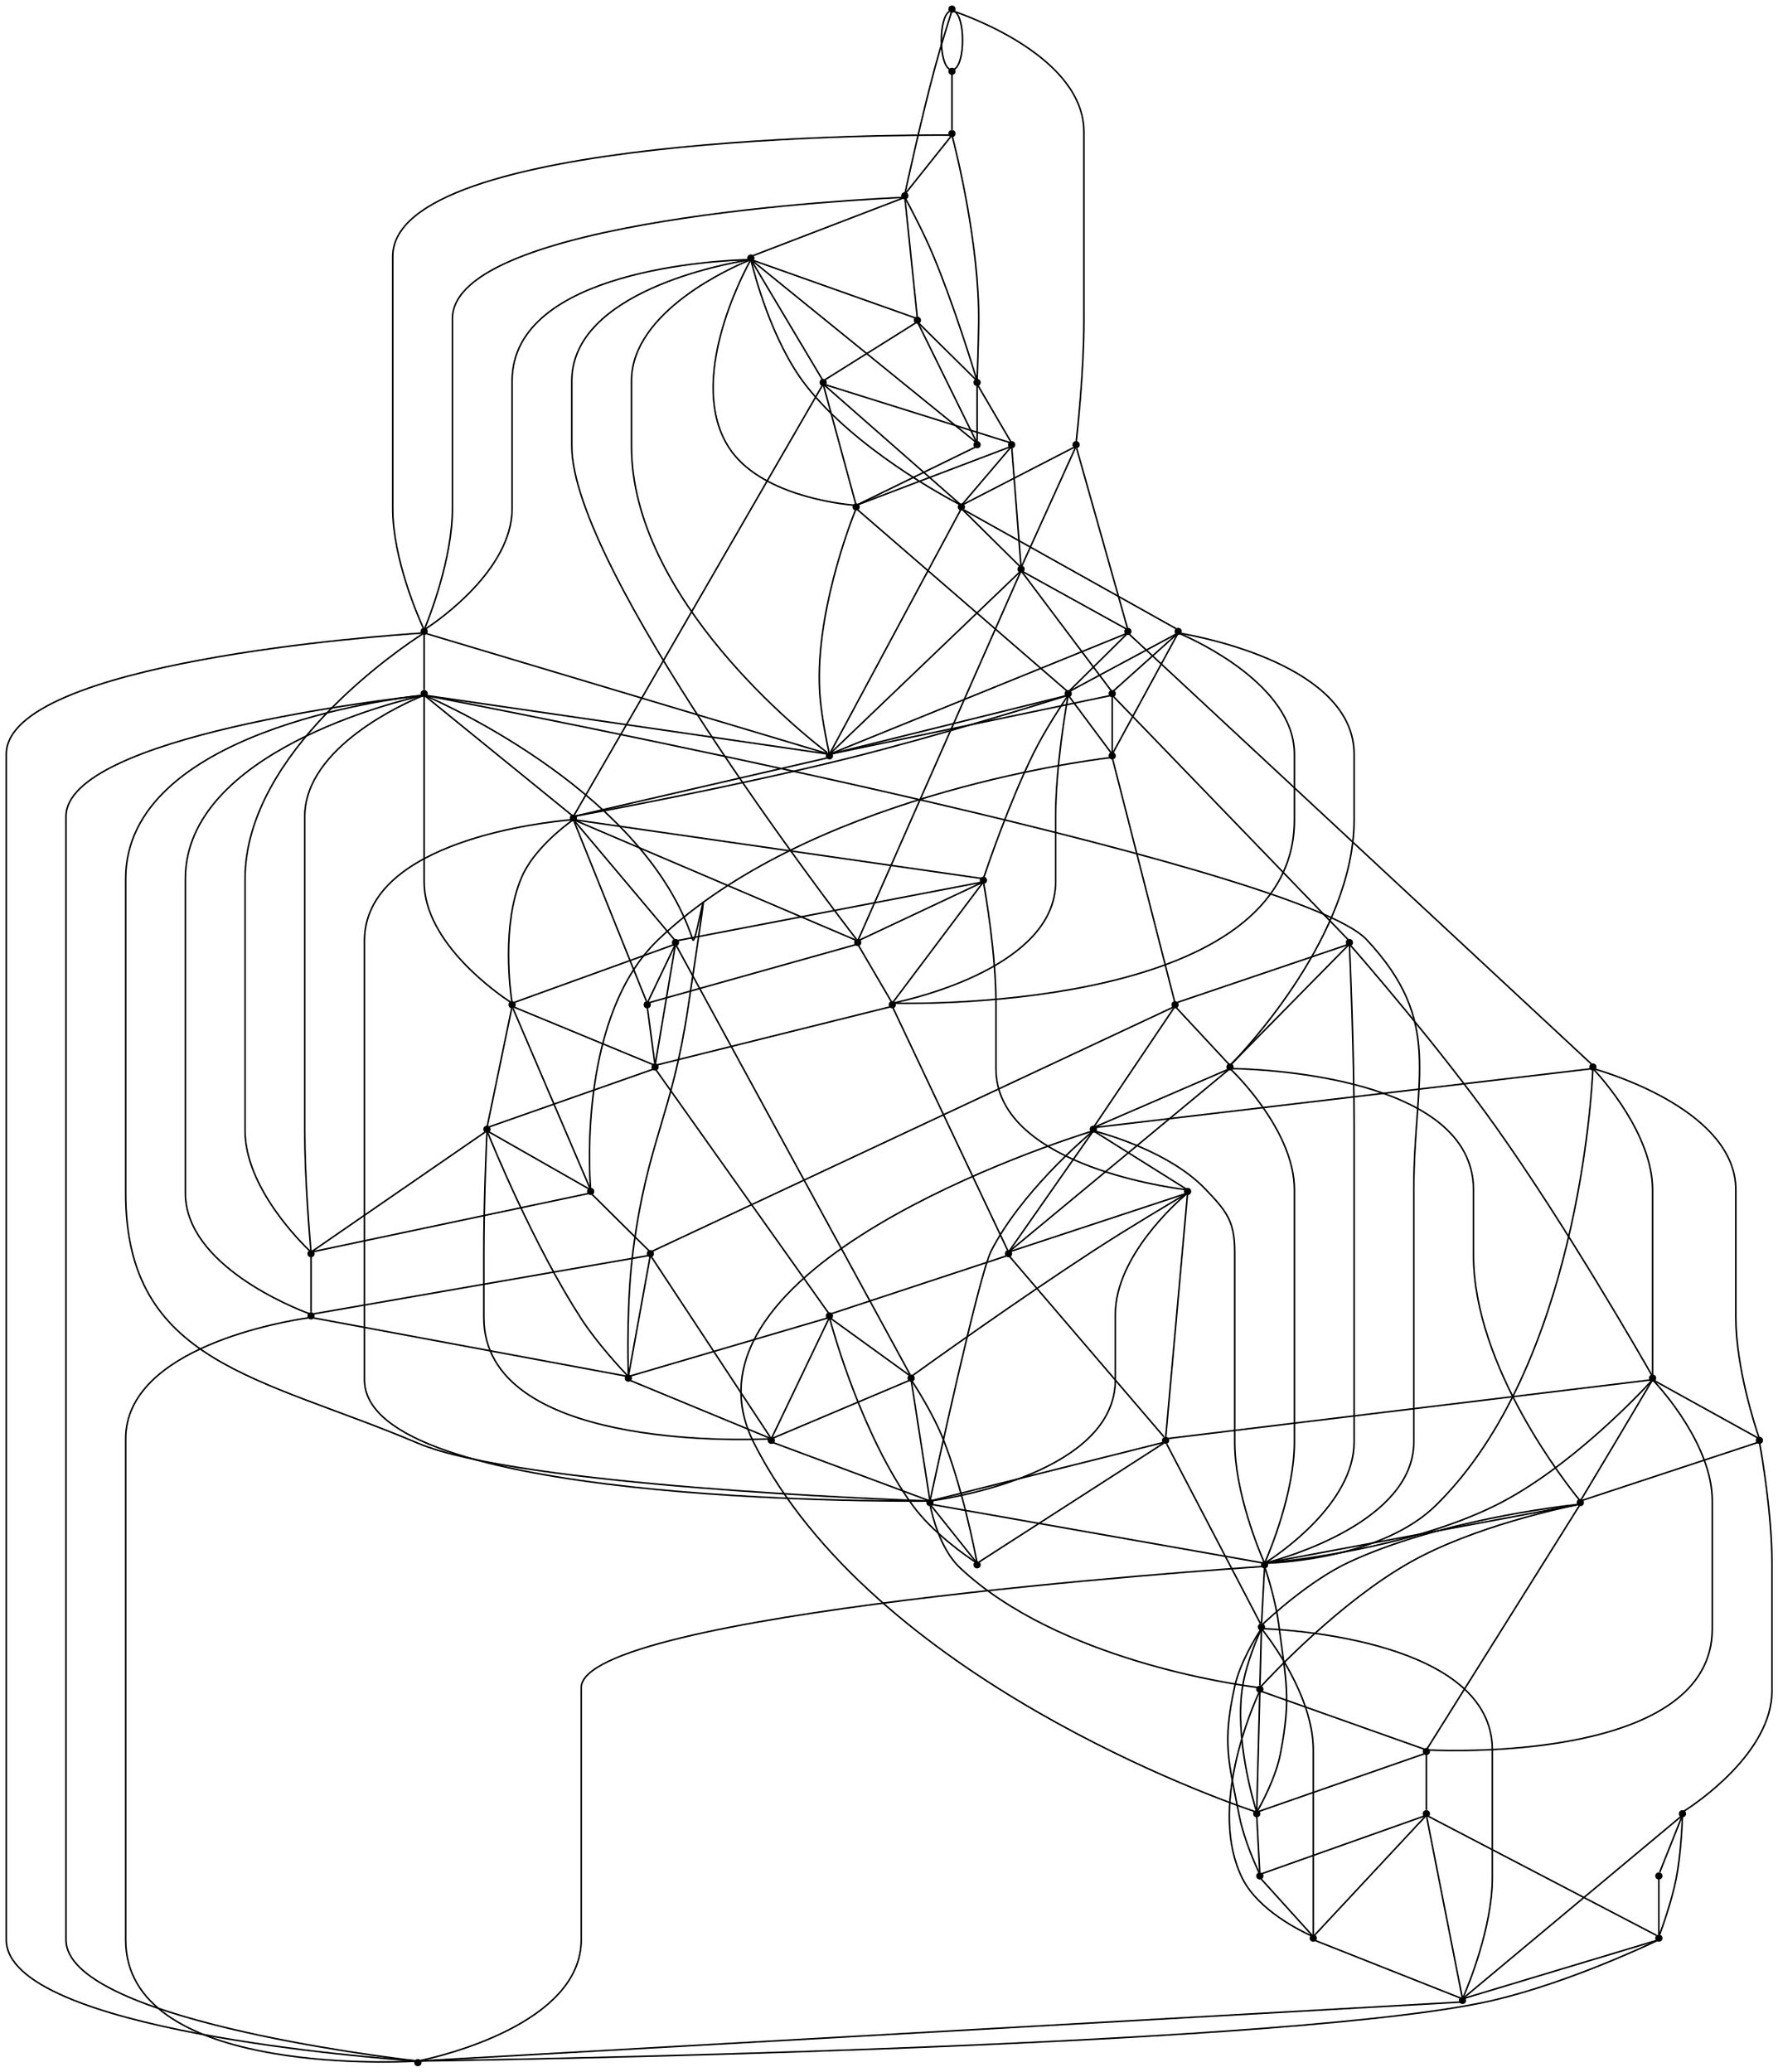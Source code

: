 graph {
  node [shape=point,comment="{\"directed\":false,\"doi\":\"10.1007/11618058_9\",\"figure\":\"2 (2)\"}"]

  v0 [pos="1232.416769622093,583.8003481351409"]
  v1 [pos="1232.791824127907,540.1129091702971"]
  v2 [pos="1210.6001771438955,562.3627667549326"]
  v3 [pos="1055.9464230559593,717.6128074450368"]
  v4 [pos="1166.0294195130814,540.4877667549326"]
  v5 [pos="1165.9044013444768,584.4252591255381"]
  v6 [pos="1144.1503497456397,518.1127870999846"]
  v7 [pos="1144.2753679142443,606.3627565824065"]
  v8 [pos="1121.9587027616278,584.5503176175628"]
  v9 [pos="1121.9587027616278,495.5503468635752"]
  v10 [pos="1122.4587754360464,628.6753659370614"]
  v11 [pos="1121.8961618822673,540.3003379626148"]
  v12 [pos="1077.7629678415697,606.5503761095875"]
  v13 [pos="1100.2046511627907,628.6753659370615"]
  v14 [pos="1099.7045784883721,495.67534177731216"]
  v15 [pos="1055.7588958030524,695.3627591255381"]
  v16 [pos="1056.258968477471,430.2378023587737"]
  v17 [pos="1077.3878815406977,650.8003557645354"]
  v18 [pos="1077.1378452034883,517.4878761095875"]
  v19 [pos="1077.5754723837208,473.55028837155044"]
  v20 [pos="1055.7588958030524,407.3003138028655"]
  v21 [pos="1011.5006517986918,628.6753659370615"]
  v22 [pos="1033.0046511627907,385.05029727251076"]
  v23 [pos="989.1839866460756,628.5503074450368"]
  v24 [pos="1034.3173896257267,739.4252464098805"]
  v25 [pos="1033.8173169513082,650.8003557645354"]
  v26 [pos="1033.1296852289242,473.86280744503676"]
  v27 [pos="1033.3172124818313,518.0502260648284"]
  v28 [pos="1033.3172124818316,606.8003659370614"]
  v29 [pos="966.992371457122,672.9254091702971"]
  v30 [pos="966.6798260356104,783.550358307667"]
  v31 [pos="989.1214775617732,717.1128277900889"]
  v32 [pos="966.9923714571221,319.11284177731204"]
  v33 [pos="966.6173169513081,341.1753023587737"]
  v34 [pos="1010.9380382449128,495.67534177731216"]
  v35 [pos="989.62158203125,495.67534177731216"]
  v36 [pos="989.1214775617732,363.7378379626149"]
  v37 [pos="989.1214775617732,407.5503036303394"]
  v38 [pos="989.1214775617732,761.3628074450368"]
  v39 [pos="989.3715456940406,540.4877667549326"]
  v40 [pos="989.3090366097383,584.7377464098804"]
  v41 [pos="966.9923714571221,518.1127870999846"]
  v42 [pos="966.9923714571221,606.5503761095875"]
  v43 [pos="966.9923714571221,451.4878277900889"]
  v44 [pos="966.9923714571221,695.1127692980641"]
  v45 [pos="966.9923714571221,806.1127667549326"]
  v46 [pos="967.2424077943314,430.36279727251076"]
  v47 [pos="945.425847111192,761.3628074450368"]
  v48 [pos="945.0507926053779,407.5503036303394"]
  v49 [pos="944.8632653524709,717.1128277900889"]
  v50 [pos="944.8632653524709,584.1128989977711"]
  v51 [pos="945.1133016896802,473.9878023587737"]
  v52 [pos="945.1133016896803,651.3627692980641"]
  v53 [pos="945.6759152434593,297.1128468635752"]
  v54 [pos="944.8632653524709,827.6752794705901"]
  v55 [pos="945.0507926053779,362.9878366910491"]
  v56 [pos="944.5506881359012,540.4252692980641"]
  v57 [pos="922.609109284157,274.61280871660244"]
  v58 [pos="922.42158203125,451.4878277900889"]
  v59 [pos="922.42158203125,672.9254091702971"]
  v60 [pos="923.171722837936,318.8003227038258"]
  v61 [pos="922.2965638626453,805.5502260648284"]
  v62 [pos="922.7341274527616,849.4879091702971"]
  v63 [pos="922.42158203125,628.6753659370615"]
  v64 [pos="922.7341274527616,495.98779727251076"]

  v0 -- v1 [id="-3",pos="1232.416769622093,583.8003481351409 1232.791824127907,540.1129091702971 1232.791824127907,540.1129091702971 1232.791824127907,540.1129091702971"]
  v61 -- v45 [id="-9",pos="922.2965638626453,805.5502260648284 966.9923714571221,806.1127667549326 966.9923714571221,806.1127667549326 966.9923714571221,806.1127667549326"]
  v47 -- v38 [id="-14",pos="945.425847111192,761.3628074450368 989.1214775617732,761.3628074450368 989.1214775617732,761.3628074450368 989.1214775617732,761.3628074450368"]
  v49 -- v31 [id="-19",pos="944.8632653524709,717.1128277900889 989.1214775617732,717.1128277900889 989.1214775617732,717.1128277900889 989.1214775617732,717.1128277900889"]
  v31 -- v3 [id="-20",pos="989.1214775617732,717.1128277900889 1055.9464230559593,717.6128074450368 1055.9464230559593,717.6128074450368 1055.9464230559593,717.6128074450368"]
  v44 -- v15 [id="-23",pos="966.9923714571221,695.1127692980641 1055.7588958030524,695.3627591255381 1055.7588958030524,695.3627591255381 1055.7588958030524,695.3627591255381"]
  v59 -- v29 [id="-26",pos="922.42158203125,672.9254091702971 966.992371457122,672.9254091702971 966.992371457122,672.9254091702971 966.992371457122,672.9254091702971"]
  v52 -- v25 [id="-29",pos="945.1133016896803,651.3627692980641 1033.8173169513082,650.8003557645354 1033.8173169513082,650.8003557645354 1033.8173169513082,650.8003557645354"]
  v25 -- v17 [id="-30",pos="1033.8173169513082,650.8003557645354 1077.3878815406977,650.8003557645354 1077.3878815406977,650.8003557645354 1077.3878815406977,650.8003557645354"]
  v63 -- v23 [id="-33",pos="922.42158203125,628.6753659370615 989.1839866460756,628.5503074450368 989.1839866460756,628.5503074450368 989.1839866460756,628.5503074450368"]
  v23 -- v21 [id="-34",pos="989.1839866460756,628.5503074450368 1011.5006517986918,628.6753659370615 1011.5006517986918,628.6753659370615 1011.5006517986918,628.6753659370615"]
  v21 -- v13 [id="-35",pos="1011.5006517986918,628.6753659370615 1100.2046511627907,628.6753659370615 1100.2046511627907,628.6753659370615 1100.2046511627907,628.6753659370615"]
  v13 -- v10 [id="-36",pos="1100.2046511627907,628.6753659370615 1122.4587754360464,628.6753659370614 1122.4587754360464,628.6753659370614 1122.4587754360464,628.6753659370614"]
  v42 -- v28 [id="-39",pos="966.9923714571221,606.5503761095875 1033.3172124818316,606.8003659370614 1033.3172124818316,606.8003659370614 1033.3172124818316,606.8003659370614"]
  v28 -- v12 [id="-40",pos="1033.3172124818316,606.8003659370614 1077.7629678415697,606.5503761095875 1077.7629678415697,606.5503761095875 1077.7629678415697,606.5503761095875"]
  v12 -- v7 [id="-41",pos="1077.7629678415697,606.5503761095875 1144.2753679142443,606.3627565824065 1144.2753679142443,606.3627565824065 1144.2753679142443,606.3627565824065"]
  v50 -- v40 [id="-44",pos="944.8632653524709,584.1128989977711 989.3090366097383,584.7377464098804 989.3090366097383,584.7377464098804 989.3090366097383,584.7377464098804"]
  v40 -- v8 [id="-45",pos="989.3090366097383,584.7377464098804 1121.9587027616278,584.5503176175628 1121.9587027616278,584.5503176175628 1121.9587027616278,584.5503176175628"]
  v8 -- v5 [id="-46",pos="1121.9587027616278,584.5503176175628 1165.9044013444768,584.4252591255381 1165.9044013444768,584.4252591255381 1165.9044013444768,584.4252591255381"]
  v5 -- v0 [id="-47",pos="1165.9044013444768,584.4252591255381 1232.416769622093,583.8003481351409 1232.416769622093,583.8003481351409 1232.416769622093,583.8003481351409"]
  v56 -- v39 [id="-52",pos="944.5506881359012,540.4252692980641 989.3715456940406,540.4877667549326 989.3715456940406,540.4877667549326 989.3715456940406,540.4877667549326"]
  v39 -- v11 [id="-53",pos="989.3715456940406,540.4877667549326 1121.8961618822673,540.3003379626148 1121.8961618822673,540.3003379626148 1121.8961618822673,540.3003379626148"]
  v11 -- v4 [id="-54",pos="1121.8961618822673,540.3003379626148 1166.0294195130814,540.4877667549326 1166.0294195130814,540.4877667549326 1166.0294195130814,540.4877667549326"]
  v4 -- v1 [id="-55",pos="1166.0294195130814,540.4877667549326 1232.791824127907,540.1129091702971 1232.791824127907,540.1129091702971 1232.791824127907,540.1129091702971"]
  v41 -- v27 [id="-58",pos="966.9923714571221,518.1127870999846 1033.3172124818313,518.0502260648284 1033.3172124818313,518.0502260648284 1033.3172124818313,518.0502260648284"]
  v27 -- v18 [id="-59",pos="1033.3172124818313,518.0502260648284 1077.1378452034883,517.4878761095875 1077.1378452034883,517.4878761095875 1077.1378452034883,517.4878761095875"]
  v18 -- v6 [id="-60",pos="1077.1378452034883,517.4878761095875 1144.1503497456397,518.1127870999846 1144.1503497456397,518.1127870999846 1144.1503497456397,518.1127870999846"]
  v64 -- v35 [id="-63",pos="922.7341274527616,495.98779727251076 989.62158203125,495.67534177731216 989.62158203125,495.67534177731216 989.62158203125,495.67534177731216"]
  v35 -- v34 [id="-64",pos="989.62158203125,495.67534177731216 1010.9380382449128,495.67534177731216 1010.9380382449128,495.67534177731216 1010.9380382449128,495.67534177731216"]
  v34 -- v14 [id="-65",pos="1010.9380382449128,495.67534177731216 1099.7045784883721,495.67534177731216 1099.7045784883721,495.67534177731216 1099.7045784883721,495.67534177731216"]
  v14 -- v9 [id="-66",pos="1099.7045784883721,495.67534177731216 1121.9587027616278,495.5503468635752 1121.9587027616278,495.5503468635752 1121.9587027616278,495.5503468635752"]
  v51 -- v26 [id="-69",pos="945.1133016896802,473.9878023587737 1033.1296852289242,473.86280744503676 1033.1296852289242,473.86280744503676 1033.1296852289242,473.86280744503676"]
  v26 -- v19 [id="-70",pos="1033.1296852289242,473.86280744503676 1077.5754723837208,473.55028837155044 1077.5754723837208,473.55028837155044 1077.5754723837208,473.55028837155044"]
  v58 -- v43 [id="-73",pos="922.42158203125,451.4878277900889 966.9923714571221,451.4878277900889 966.9923714571221,451.4878277900889 966.9923714571221,451.4878277900889"]
  v46 -- v16 [id="-76",pos="967.2424077943314,430.36279727251076 1056.258968477471,430.2378023587737 1056.258968477471,430.2378023587737 1056.258968477471,430.2378023587737"]
  v48 -- v37 [id="-79",pos="945.0507926053779,407.5503036303394 989.1214775617732,407.5503036303394 989.1214775617732,407.5503036303394 989.1214775617732,407.5503036303394"]
  v37 -- v20 [id="-80",pos="989.1214775617732,407.5503036303394 1055.7588958030524,407.3003138028655 1055.7588958030524,407.3003138028655 1055.7588958030524,407.3003138028655"]
  v55 -- v36 [id="-85",pos="945.0507926053779,362.9878366910491 989.1214775617732,363.7378379626149 989.1214775617732,363.7378379626149 989.1214775617732,363.7378379626149"]
  v60 -- v32 [id="-90",pos="923.171722837936,318.8003227038258 966.9923714571221,319.11284177731204 966.9923714571221,319.11284177731204 966.9923714571221,319.11284177731204"]
  v62 -- v61 [id="-98",pos="922.7341274527616,849.4879091702971 922.2965638626453,805.5502260648284 922.2965638626453,805.5502260648284 922.2965638626453,805.5502260648284"]
  v61 -- v59 [id="-99",pos="922.2965638626453,805.5502260648284 922.42158203125,672.9254091702971 922.42158203125,672.9254091702971 922.42158203125,672.9254091702971"]
  v59 -- v63 [id="-100",pos="922.42158203125,672.9254091702971 922.42158203125,628.6753659370615 922.42158203125,628.6753659370615 922.42158203125,628.6753659370615"]
  v63 -- v64 [id="-101",pos="922.42158203125,628.6753659370615 922.7341274527616,495.98779727251076 922.7341274527616,495.98779727251076 922.7341274527616,495.98779727251076"]
  v64 -- v58 [id="-102",pos="922.7341274527616,495.98779727251076 922.42158203125,451.4878277900889 922.42158203125,451.4878277900889 922.42158203125,451.4878277900889"]
  v58 -- v60 [id="-103",pos="922.42158203125,451.4878277900889 923.171722837936,318.8003227038258 923.171722837936,318.8003227038258 923.171722837936,318.8003227038258"]
  v60 -- v57 [id="-104",pos="923.171722837936,318.8003227038258 922.609109284157,274.61280871660244 922.609109284157,274.61280871660244 922.609109284157,274.61280871660244"]
  v61 -- v62 [id="-106",pos="922.2965638626453,805.5502260648284 941.6709938226744,825.6170595609221 941.6709938226744,825.6170595609221 941.6709938226744,825.6170595609221 922.7341274527616,849.4879091702971 922.7341274527616,849.4879091702971 922.7341274527616,849.4879091702971"]
  v64 -- v51 [id="-107",pos="922.7341274527616,495.98779727251076 945.1133016896802,473.9878023587737 945.1133016896802,473.9878023587737 945.1133016896802,473.9878023587737"]
  v64 -- v20 [id="-108",pos="922.7341274527616,495.98779727251076 1055.7588958030524,407.3003138028655 1055.7588958030524,407.3003138028655 1055.7588958030524,407.3003138028655"]
  v63 -- v3 [id="-110",pos="922.42158203125,628.6753659370615 1055.9464230559593,717.6128074450368 1055.9464230559593,717.6128074450368 1055.9464230559593,717.6128074450368"]
  v60 -- v53 [id="-111",pos="923.171722837936,318.8003227038258 945.6759152434593,297.1128468635752 945.6759152434593,297.1128468635752 945.6759152434593,297.1128468635752"]
  v62 -- v54 [id="-112",pos="922.7341274527616,849.4879091702971 944.8632653524709,827.6752794705901 944.8632653524709,827.6752794705901 944.8632653524709,827.6752794705901"]
  v57 -- v53 [id="-116",pos="922.609109284157,274.61280871660244 945.6759152434593,297.1128468635752 945.6759152434593,297.1128468635752 945.6759152434593,297.1128468635752"]
  v51 -- v58 [id="-120",pos="945.1133016896802,473.9878023587737 922.42158203125,451.4878277900889 922.42158203125,451.4878277900889 922.42158203125,451.4878277900889"]
  v54 -- v47 [id="-124",pos="944.8632653524709,827.6752794705901 945.425847111192,761.3628074450368 945.425847111192,761.3628074450368 945.425847111192,761.3628074450368"]
  v47 -- v49 [id="-125",pos="945.425847111192,761.3628074450368 944.8632653524709,717.1128277900889 944.8632653524709,717.1128277900889 944.8632653524709,717.1128277900889"]
  v49 -- v52 [id="-126",pos="944.8632653524709,717.1128277900889 945.1133016896803,651.3627692980641 945.1133016896803,651.3627692980641 945.1133016896803,651.3627692980641"]
  v52 -- v50 [id="-127",pos="945.1133016896803,651.3627692980641 944.8632653524709,584.1128989977711 944.8632653524709,584.1128989977711 944.8632653524709,584.1128989977711"]
  v50 -- v56 [id="-128",pos="944.8632653524709,584.1128989977711 944.5506881359012,540.4252692980641 944.5506881359012,540.4252692980641 944.5506881359012,540.4252692980641"]
  v56 -- v51 [id="-129",pos="944.5506881359012,540.4252692980641 945.1133016896802,473.9878023587737 945.1133016896802,473.9878023587737 945.1133016896802,473.9878023587737"]
  v51 -- v48 [id="-130",pos="945.1133016896802,473.9878023587737 945.0507926053779,407.5503036303394 945.0507926053779,407.5503036303394 945.0507926053779,407.5503036303394"]
  v48 -- v55 [id="-131",pos="945.0507926053779,407.5503036303394 945.0507926053779,362.9878366910491 945.0507926053779,362.9878366910491 945.0507926053779,362.9878366910491"]
  v55 -- v53 [id="-132",pos="945.0507926053779,362.9878366910491 945.6759152434593,297.1128468635752 945.6759152434593,297.1128468635752 945.6759152434593,297.1128468635752"]
  v55 -- v32 [id="-134",pos="945.0507926053779,362.9878366910491 966.9923714571221,319.11284177731204 966.9923714571221,319.11284177731204 966.9923714571221,319.11284177731204"]
  v50 -- v3 [id="-135",pos="944.8632653524709,584.1128989977711 1055.9464230559593,717.6128074450368 1055.9464230559593,717.6128074450368 1055.9464230559593,717.6128074450368"]
  v56 -- v20 [id="-136",pos="944.5506881359012,540.4252692980641 1055.7588958030524,407.3003138028655 1055.7588958030524,407.3003138028655 1055.7588958030524,407.3003138028655"]
  v56 -- v41 [id="-138",pos="944.5506881359012,540.4252692980641 966.9923714571221,518.1127870999846 966.9923714571221,518.1127870999846 966.9923714571221,518.1127870999846"]
  v55 -- v33 [id="-139",pos="945.0507926053779,362.9878366910491 966.6173169513081,341.1753023587737 966.6173169513081,341.1753023587737 966.6173169513081,341.1753023587737"]
  v54 -- v45 [id="-142",pos="944.8632653524709,827.6752794705901 966.9923714571221,806.1127667549326 966.9923714571221,806.1127667549326 966.9923714571221,806.1127667549326"]
  v45 -- v0 [id="-143",pos="966.9923714571221,806.1127667549326 1232.416769622093,583.8003481351409 1232.416769622093,583.8003481351409 1232.416769622093,583.8003481351409"]
  v53 -- v32 [id="-144",pos="945.6759152434593,297.1128468635752 966.9923714571221,319.11284177731204 966.9923714571221,319.11284177731204 966.9923714571221,319.11284177731204"]
  v52 -- v3 [id="-146",pos="945.1133016896803,651.3627692980641 1055.9464230559593,717.6128074450368 1055.9464230559593,717.6128074450368 1055.9464230559593,717.6128074450368"]
  v51 -- v20 [id="-147",pos="945.1133016896802,473.9878023587737 1055.7588958030524,407.3003138028655 1055.7588958030524,407.3003138028655 1055.7588958030524,407.3003138028655"]
  v42 -- v50 [id="-148",pos="966.9923714571221,606.5503761095875 944.8632653524709,584.1128989977711 944.8632653524709,584.1128989977711 944.8632653524709,584.1128989977711"]
  v44 -- v49 [id="-150",pos="966.9923714571221,695.1127692980641 944.8632653524709,717.1128277900889 944.8632653524709,717.1128277900889 944.8632653524709,717.1128277900889"]
  v2 -- v1 [id="-151",pos="1210.6001771438955,562.3627667549326 1232.791824127907,540.1129091702971 1232.791824127907,540.1129091702971 1232.791824127907,540.1129091702971"]
  v43 -- v48 [id="-152",pos="966.9923714571221,451.4878277900889 945.0507926053779,407.5503036303394 945.0507926053779,407.5503036303394 945.0507926053779,407.5503036303394"]
  v30 -- v47 [id="-153",pos="966.6798260356104,783.550358307667 945.425847111192,761.3628074450368 945.425847111192,761.3628074450368 945.425847111192,761.3628074450368"]
  v46 -- v48 [id="-154",pos="967.2424077943314,430.36279727251076 945.0507926053779,407.5503036303394 945.0507926053779,407.5503036303394 945.0507926053779,407.5503036303394"]
  v45 -- v47 [id="-155",pos="966.9923714571221,806.1127667549326 945.425847111192,761.3628074450368 945.425847111192,761.3628074450368 945.425847111192,761.3628074450368"]
  v45 -- v30 [id="-157",pos="966.9923714571221,806.1127667549326 966.6798260356104,783.550358307667 966.6798260356104,783.550358307667 966.6798260356104,783.550358307667"]
  v30 -- v44 [id="-158",pos="966.6798260356104,783.550358307667 966.9923714571221,695.1127692980641 966.9923714571221,695.1127692980641 966.9923714571221,695.1127692980641"]
  v44 -- v29 [id="-159",pos="966.9923714571221,695.1127692980641 966.992371457122,672.9254091702971 966.992371457122,672.9254091702971 966.992371457122,672.9254091702971"]
  v29 -- v42 [id="-160",pos="966.992371457122,672.9254091702971 966.9923714571221,606.5503761095875 966.9923714571221,606.5503761095875 966.9923714571221,606.5503761095875"]
  v42 -- v41 [id="-161",pos="966.9923714571221,606.5503761095875 966.9923714571221,518.1127870999846 966.9923714571221,518.1127870999846 966.9923714571221,518.1127870999846"]
  v41 -- v43 [id="-162",pos="966.9923714571221,518.1127870999846 966.9923714571221,451.4878277900889 966.9923714571221,451.4878277900889 966.9923714571221,451.4878277900889"]
  v43 -- v46 [id="-163",pos="966.9923714571221,451.4878277900889 967.2424077943314,430.36279727251076 967.2424077943314,430.36279727251076 967.2424077943314,430.36279727251076"]
  v46 -- v33 [id="-164",pos="967.2424077943314,430.36279727251076 966.6173169513081,341.1753023587737 966.6173169513081,341.1753023587737 966.6173169513081,341.1753023587737"]
  v33 -- v32 [id="-165",pos="966.6173169513081,341.1753023587737 966.9923714571221,319.11284177731204 966.9923714571221,319.11284177731204 966.9923714571221,319.11284177731204"]
  v41 -- v20 [id="-171",pos="966.9923714571221,518.1127870999846 1055.7588958030524,407.3003138028655 1055.7588958030524,407.3003138028655 1055.7588958030524,407.3003138028655"]
  v43 -- v22 [id="-172",pos="966.9923714571221,451.4878277900889 1033.0046511627907,385.05029727251076 1033.0046511627907,385.05029727251076 1033.0046511627907,385.05029727251076"]
  v42 -- v40 [id="-175",pos="966.9923714571221,606.5503761095875 989.3090366097383,584.7377464098804 989.3090366097383,584.7377464098804 989.3090366097383,584.7377464098804"]
  v41 -- v35 [id="-176",pos="966.9923714571221,518.1127870999846 989.62158203125,495.67534177731216 989.62158203125,495.67534177731216 989.62158203125,495.67534177731216"]
  v30 -- v38 [id="-177",pos="966.6798260356104,783.550358307667 989.1214775617732,761.3628074450368 989.1214775617732,761.3628074450368 989.1214775617732,761.3628074450368"]
  v42 -- v23 [id="-179",pos="966.9923714571221,606.5503761095875 989.1839866460756,628.5503074450368 989.1839866460756,628.5503074450368 989.1839866460756,628.5503074450368"]
  v23 -- v3 [id="-180",pos="989.1839866460756,628.5503074450368 1055.9464230559593,717.6128074450368 1055.9464230559593,717.6128074450368 1055.9464230559593,717.6128074450368"]
  v45 -- v24 [id="-181",pos="966.9923714571221,806.1127667549326 1034.3173896257267,739.4252464098805 1034.3173896257267,739.4252464098805 1034.3173896257267,739.4252464098805"]
  v44 -- v24 [id="-183",pos="966.9923714571221,695.1127692980641 1034.3173896257267,739.4252464098805 1034.3173896257267,739.4252464098805 1034.3173896257267,739.4252464098805"]
  v29 -- v3 [id="-184",pos="966.992371457122,672.9254091702971 1055.9464230559593,717.6128074450368 1055.9464230559593,717.6128074450368 1055.9464230559593,717.6128074450368"]
  v43 -- v20 [id="-185",pos="966.9923714571221,451.4878277900889 1055.7588958030524,407.3003138028655 1055.7588958030524,407.3003138028655 1055.7588958030524,407.3003138028655"]
  v36 -- v33 [id="-187",pos="989.1214775617732,363.7378379626149 966.6173169513081,341.1753023587737 966.6173169513081,341.1753023587737 966.6173169513081,341.1753023587737"]
  v39 -- v41 [id="-188",pos="989.3715456940406,540.4877667549326 966.9923714571221,518.1127870999846 966.9923714571221,518.1127870999846 966.9923714571221,518.1127870999846"]
  v38 -- v31 [id="-190",pos="989.1214775617732,761.3628074450368 989.1214775617732,717.1128277900889 989.1214775617732,717.1128277900889 989.1214775617732,717.1128277900889"]
  v31 -- v23 [id="-191",pos="989.1214775617732,717.1128277900889 989.1839866460756,628.5503074450368 989.1839866460756,628.5503074450368 989.1839866460756,628.5503074450368"]
  v23 -- v40 [id="-192",pos="989.1839866460756,628.5503074450368 989.3090366097383,584.7377464098804 989.3090366097383,584.7377464098804 989.3090366097383,584.7377464098804"]
  v40 -- v39 [id="-193",pos="989.3090366097383,584.7377464098804 989.3715456940406,540.4877667549326 989.3715456940406,540.4877667549326 989.3715456940406,540.4877667549326"]
  v39 -- v35 [id="-194",pos="989.3715456940406,540.4877667549326 989.62158203125,495.67534177731216 989.62158203125,495.67534177731216 989.62158203125,495.67534177731216"]
  v35 -- v37 [id="-195",pos="989.62158203125,495.67534177731216 989.1214775617732,407.5503036303394 989.1214775617732,407.5503036303394 989.1214775617732,407.5503036303394"]
  v37 -- v36 [id="-196",pos="989.1214775617732,407.5503036303394 989.1214775617732,363.7378379626149 989.1214775617732,363.7378379626149 989.1214775617732,363.7378379626149"]
  v35 -- v20 [id="-201",pos="989.62158203125,495.67534177731216 1055.7588958030524,407.3003138028655 1055.7588958030524,407.3003138028655 1055.7588958030524,407.3003138028655"]
  v23 -- v28 [id="-202",pos="989.1839866460756,628.5503074450368 1033.3172124818316,606.8003659370614 1033.3172124818316,606.8003659370614 1033.3172124818316,606.8003659370614"]
  v38 -- v24 [id="-203",pos="989.1214775617732,761.3628074450368 1034.3173896257267,739.4252464098805 1034.3173896257267,739.4252464098805 1034.3173896257267,739.4252464098805"]
  v37 -- v22 [id="-204",pos="989.1214775617732,407.5503036303394 1033.0046511627907,385.05029727251076 1033.0046511627907,385.05029727251076 1033.0046511627907,385.05029727251076"]
  v35 -- v27 [id="-205",pos="989.62158203125,495.67534177731216 1033.3172124818313,518.0502260648284 1033.3172124818313,518.0502260648284 1033.3172124818313,518.0502260648284"]
  v35 -- v16 [id="-206",pos="989.62158203125,495.67534177731216 1056.258968477471,430.2378023587737 1056.258968477471,430.2378023587737 1056.258968477471,430.2378023587737"]
  v36 -- v22 [id="-207",pos="989.1214775617732,363.7378379626149 1033.0046511627907,385.05029727251076 1033.0046511627907,385.05029727251076 1033.0046511627907,385.05029727251076"]
  v21 -- v34 [id="-211",pos="1011.5006517986918,628.6753659370615 1010.9380382449128,495.67534177731216 1010.9380382449128,495.67534177731216 1010.9380382449128,495.67534177731216"]
  v34 -- v16 [id="-213",pos="1010.9380382449128,495.67534177731216 1056.258968477471,430.2378023587737 1056.258968477471,430.2378023587737 1056.258968477471,430.2378023587737"]
  v34 -- v26 [id="-215",pos="1010.9380382449128,495.67534177731216 1033.1296852289242,473.86280744503676 1033.1296852289242,473.86280744503676 1033.1296852289242,473.86280744503676"]
  v34 -- v27 [id="-216",pos="1010.9380382449128,495.67534177731216 1033.3172124818313,518.0502260648284 1033.3172124818313,518.0502260648284 1033.3172124818313,518.0502260648284"]
  v21 -- v28 [id="-217",pos="1011.5006517986918,628.6753659370615 1033.3172124818316,606.8003659370614 1033.3172124818316,606.8003659370614 1033.3172124818316,606.8003659370614"]
  v22 -- v33 [id="-219",pos="1033.0046511627907,385.05029727251076 966.6173169513081,341.1753023587737 966.6173169513081,341.1753023587737 966.6173169513081,341.1753023587737"]
  v22 -- v32 [id="-220",pos="1033.0046511627907,385.05029727251076 966.9923714571221,319.11284177731204 966.9923714571221,319.11284177731204 966.9923714571221,319.11284177731204"]
  v24 -- v31 [id="-221",pos="1034.3173896257267,739.4252464098805 989.1214775617732,717.1128277900889 989.1214775617732,717.1128277900889 989.1214775617732,717.1128277900889"]
  v24 -- v30 [id="-222",pos="1034.3173896257267,739.4252464098805 966.6798260356104,783.550358307667 966.6798260356104,783.550358307667 966.6798260356104,783.550358307667"]
  v24 -- v29 [id="-223",pos="1034.3173896257267,739.4252464098805 966.992371457122,672.9254091702971 966.992371457122,672.9254091702971 966.992371457122,672.9254091702971"]
  v24 -- v25 [id="-225",pos="1034.3173896257267,739.4252464098805 1033.8173169513082,650.8003557645354 1033.8173169513082,650.8003557645354 1033.8173169513082,650.8003557645354"]
  v25 -- v28 [id="-226",pos="1033.8173169513082,650.8003557645354 1033.3172124818316,606.8003659370614 1033.3172124818316,606.8003659370614 1033.3172124818316,606.8003659370614"]
  v28 -- v27 [id="-227",pos="1033.3172124818316,606.8003659370614 1033.3172124818313,518.0502260648284 1033.3172124818313,518.0502260648284 1033.3172124818313,518.0502260648284"]
  v27 -- v26 [id="-228",pos="1033.3172124818313,518.0502260648284 1033.1296852289242,473.86280744503676 1033.1296852289242,473.86280744503676 1033.1296852289242,473.86280744503676"]
  v26 -- v22 [id="-229",pos="1033.1296852289242,473.86280744503676 1033.0046511627907,385.05029727251076 1033.0046511627907,385.05029727251076 1033.0046511627907,385.05029727251076"]
  v25 -- v15 [id="-232",pos="1033.8173169513082,650.8003557645354 1055.7588958030524,695.3627591255381 1055.7588958030524,695.3627591255381 1055.7588958030524,695.3627591255381"]
  v20 -- v1 [id="-234",pos="1055.7588958030524,407.3003138028655 1232.791824127907,540.1129091702971 1232.791824127907,540.1129091702971 1232.791824127907,540.1129091702971"]
  v24 -- v3 [id="-235",pos="1034.3173896257267,739.4252464098805 1055.9464230559593,717.6128074450368 1055.9464230559593,717.6128074450368 1055.9464230559593,717.6128074450368"]
  v20 -- v22 [id="-238",pos="1055.7588958030524,407.3003138028655 1033.0046511627907,385.05029727251076 1033.0046511627907,385.05029727251076 1033.0046511627907,385.05029727251076"]
  v15 -- v21 [id="-239",pos="1055.7588958030524,695.3627591255381 1011.5006517986918,628.6753659370615 1011.5006517986918,628.6753659370615 1011.5006517986918,628.6753659370615"]
  v3 -- v15 [id="-241",pos="1055.9464230559593,717.6128074450368 1055.7588958030524,695.3627591255381 1055.7588958030524,695.3627591255381 1055.7588958030524,695.3627591255381"]
  v15 -- v16 [id="-242",pos="1055.7588958030524,695.3627591255381 1056.258968477471,430.2378023587737 1056.258968477471,430.2378023587737 1056.258968477471,430.2378023587737"]
  v16 -- v20 [id="-243",pos="1056.258968477471,430.2378023587737 1055.7588958030524,407.3003138028655 1055.7588958030524,407.3003138028655 1055.7588958030524,407.3003138028655"]
  v3 -- v0 [id="-248",pos="1055.9464230559593,717.6128074450368 1232.416769622093,583.8003481351409 1232.416769622093,583.8003481351409 1232.416769622093,583.8003481351409"]
  v20 -- v2 [id="-249",pos="1055.7588958030524,407.3003138028655 1210.6001771438955,562.3627667549326 1210.6001771438955,562.3627667549326 1210.6001771438955,562.3627667549326"]
  v15 -- v10 [id="-250",pos="1055.7588958030524,695.3627591255381 1122.4587754360464,628.6753659370614 1122.4587754360464,628.6753659370614 1122.4587754360464,628.6753659370614"]
  v15 -- v2 [id="-251",pos="1055.7588958030524,695.3627591255381 1210.6001771438955,562.3627667549326 1210.6001771438955,562.3627667549326 1210.6001771438955,562.3627667549326"]
  v16 -- v2 [id="-252",pos="1056.258968477471,430.2378023587737 1210.6001771438955,562.3627667549326 1210.6001771438955,562.3627667549326 1210.6001771438955,562.3627667549326"]
  v17 -- v15 [id="-254",pos="1077.3878815406977,650.8003557645354 1055.7588958030524,695.3627591255381 1055.7588958030524,695.3627591255381 1055.7588958030524,695.3627591255381"]
  v17 -- v12 [id="-256",pos="1077.3878815406977,650.8003557645354 1077.7629678415697,606.5503761095875 1077.7629678415697,606.5503761095875 1077.7629678415697,606.5503761095875"]
  v12 -- v18 [id="-257",pos="1077.7629678415697,606.5503761095875 1077.1378452034883,517.4878761095875 1077.1378452034883,517.4878761095875 1077.1378452034883,517.4878761095875"]
  v18 -- v19 [id="-258",pos="1077.1378452034883,517.4878761095875 1077.5754723837208,473.55028837155044 1077.5754723837208,473.55028837155044 1077.5754723837208,473.55028837155044"]
  v18 -- v14 [id="-260",pos="1077.1378452034883,517.4878761095875 1099.7045784883721,495.67534177731216 1099.7045784883721,495.67534177731216 1099.7045784883721,495.67534177731216"]
  v18 -- v9 [id="-261",pos="1077.1378452034883,517.4878761095875 1121.9587027616278,495.5503468635752 1121.9587027616278,495.5503468635752 1121.9587027616278,495.5503468635752"]
  v13 -- v17 [id="-263",pos="1100.2046511627907,628.6753659370615 1077.3878815406977,650.8003557645354 1077.3878815406977,650.8003557645354 1077.3878815406977,650.8003557645354"]
  v13 -- v12 [id="-264",pos="1100.2046511627907,628.6753659370615 1077.7629678415697,606.5503761095875 1077.7629678415697,606.5503761095875 1077.7629678415697,606.5503761095875"]
  v14 -- v16 [id="-265",pos="1099.7045784883721,495.67534177731216 1056.258968477471,430.2378023587737 1056.258968477471,430.2378023587737 1056.258968477471,430.2378023587737"]
  v13 -- v15 [id="-266",pos="1100.2046511627907,628.6753659370615 1055.7588958030524,695.3627591255381 1055.7588958030524,695.3627591255381 1055.7588958030524,695.3627591255381"]
  v13 -- v14 [id="-268",pos="1100.2046511627907,628.6753659370615 1099.7045784883721,495.67534177731216 1099.7045784883721,495.67534177731216 1099.7045784883721,495.67534177731216"]
  v10 -- v12 [id="-273",pos="1122.4587754360464,628.6753659370614 1077.7629678415697,606.5503761095875 1077.7629678415697,606.5503761095875 1077.7629678415697,606.5503761095875"]
  v10 -- v8 [id="-275",pos="1122.4587754360464,628.6753659370614 1121.9587027616278,584.5503176175628 1121.9587027616278,584.5503176175628 1121.9587027616278,584.5503176175628"]
  v8 -- v11 [id="-276",pos="1121.9587027616278,584.5503176175628 1121.8961618822673,540.3003379626148 1121.8961618822673,540.3003379626148 1121.8961618822673,540.3003379626148"]
  v11 -- v9 [id="-277",pos="1121.8961618822673,540.3003379626148 1121.9587027616278,495.5503468635752 1121.9587027616278,495.5503468635752 1121.9587027616278,495.5503468635752"]
  v11 -- v6 [id="-281",pos="1121.8961618822673,540.3003379626148 1144.1503497456397,518.1127870999846 1144.1503497456397,518.1127870999846 1144.1503497456397,518.1127870999846"]
  v9 -- v7 [id="-283",pos="1121.9587027616278,495.5503468635752 1206.3576671511628,560.5253542386565 1206.3576671511628,560.5253542386565 1206.3576671511628,560.5253542386565 1144.2753679142443,606.3627565824065 1144.2753679142443,606.3627565824065 1144.2753679142443,606.3627565824065"]
  v7 -- v8 [id="-285",pos="1144.2753679142443,606.3627565824065 1121.9587027616278,584.5503176175628 1121.9587027616278,584.5503176175628 1121.9587027616278,584.5503176175628"]
  v7 -- v6 [id="-287",pos="1144.2753679142443,606.3627565824065 1144.1503497456397,518.1127870999846 1144.1503497456397,518.1127870999846 1144.1503497456397,518.1127870999846"]
  v6 -- v2 [id="-289",pos="1144.1503497456397,518.1127870999846 1210.6001771438955,562.3627667549326 1210.6001771438955,562.3627667549326 1210.6001771438955,562.3627667549326"]
  v6 -- v9 [id="-291",pos="1144.1503497456397,518.1127870999846 1121.9587027616278,495.5503468635752 1121.9587027616278,495.5503468635752 1121.9587027616278,495.5503468635752"]
  v4 -- v6 [id="-292",pos="1166.0294195130814,540.4877667549326 1144.1503497456397,518.1127870999846 1144.1503497456397,518.1127870999846 1144.1503497456397,518.1127870999846"]
  v5 -- v4 [id="-294",pos="1165.9044013444768,584.4252591255381 1166.0294195130814,540.4877667549326 1166.0294195130814,540.4877667549326 1166.0294195130814,540.4877667549326"]
  v5 -- v2 [id="-296",pos="1165.9044013444768,584.4252591255381 1210.6001771438955,562.3627667549326 1210.6001771438955,562.3627667549326 1210.6001771438955,562.3627667549326"]
  v2 -- v3 [id="-297",pos="1210.6001771438955,562.3627667549326 1055.9464230559593,717.6128074450368 1055.9464230559593,717.6128074450368 1055.9464230559593,717.6128074450368"]
  v2 -- v4 [id="-298",pos="1210.6001771438955,562.3627667549326 1166.0294195130814,540.4877667549326 1166.0294195130814,540.4877667549326 1166.0294195130814,540.4877667549326"]
  v54 -- v0 [id="-113",pos="944.8632653524709,827.6752794705901 1232.416769622093,583.8003481351409 1232.416769622093,583.8003481351409 1232.416769622093,583.8003481351409"]
  v53 -- v1 [id="-117",pos="945.6759152434593,297.1128468635752 1232.791824127907,540.1129091702971 1232.791824127907,540.1129091702971 1232.791824127907,540.1129091702971"]
  v59 -- v52 [id="-119",pos="922.42158203125,672.9254091702971 945.1133016896803,651.3627692980641 945.1133016896803,651.3627692980641 945.1133016896803,651.3627692980641"]
  v52 -- v63 [id="-122",pos="945.1133016896803,651.3627692980641 922.42158203125,628.6753659370615 922.42158203125,628.6753659370615 922.42158203125,628.6753659370615"]
  v49 -- v29 [id="-137",pos="944.8632653524709,717.1128277900889 966.992371457122,672.9254091702971 966.992371457122,672.9254091702971 966.992371457122,672.9254091702971"]
  v51 -- v43 [id="-141",pos="945.1133016896802,473.9878023587737 966.9923714571221,451.4878277900889 966.9923714571221,451.4878277900889 966.9923714571221,451.4878277900889"]
  v32 -- v1 [id="-145",pos="966.9923714571221,319.11284177731204 1232.791824127907,540.1129091702971 1232.791824127907,540.1129091702971 1232.791824127907,540.1129091702971"]
  v0 -- v2 [id="-149",pos="1232.416769622093,583.8003481351409 1210.6001771438955,562.3627667549326 1210.6001771438955,562.3627667549326 1210.6001771438955,562.3627667549326"]
  v46 -- v37 [id="-174",pos="967.2424077943314,430.36279727251076 989.1214775617732,407.5503036303394 989.1214775617732,407.5503036303394 989.1214775617732,407.5503036303394"]
  v44 -- v31 [id="-178",pos="966.9923714571221,695.1127692980641 989.1214775617732,717.1128277900889 989.1214775617732,717.1128277900889 989.1214775617732,717.1128277900889"]
  v21 -- v25 [id="-214",pos="1011.5006517986918,628.6753659370615 1033.8173169513082,650.8003557645354 1033.8173169513082,650.8003557645354 1033.8173169513082,650.8003557645354"]
  v26 -- v16 [id="-231",pos="1033.1296852289242,473.86280744503676 1056.258968477471,430.2378023587737 1056.258968477471,430.2378023587737 1056.258968477471,430.2378023587737"]
  v24 -- v0 [id="-236",pos="1034.3173896257267,739.4252464098805 1232.416769622093,583.8003481351409 1232.416769622093,583.8003481351409 1232.416769622093,583.8003481351409"]
  v23 -- v15 [id="-237",pos="989.1839866460756,628.5503074450368 1055.7588958030524,695.3627591255381 1055.7588958030524,695.3627591255381 1055.7588958030524,695.3627591255381"]
  v16 -- v19 [id="-253",pos="1056.258968477471,430.2378023587737 1077.5754723837208,473.55028837155044 1077.5754723837208,473.55028837155044 1077.5754723837208,473.55028837155044"]
  v14 -- v19 [id="-262",pos="1099.7045784883721,495.67534177731216 1077.5754723837208,473.55028837155044 1077.5754723837208,473.55028837155044 1077.5754723837208,473.55028837155044"]
  v10 -- v7 [id="-282",pos="1122.4587754360464,628.6753659370614 1144.2753679142443,606.3627565824065 1144.2753679142443,606.3627565824065 1144.2753679142443,606.3627565824065"]
  v10 -- v2 [id="-284",pos="1122.4587754360464,628.6753659370614 1210.6001771438955,562.3627667549326 1210.6001771438955,562.3627667549326 1210.6001771438955,562.3627667549326"]
  v7 -- v5 [id="-290",pos="1144.2753679142443,606.3627565824065 1165.9044013444768,584.4252591255381 1165.9044013444768,584.4252591255381 1165.9044013444768,584.4252591255381"]
  v29 -- v52 [id="-304",pos="966.992371457122,672.9254091702971 945.1133016896803,651.3627692980641 945.1133016896803,651.3627692980641 945.1133016896803,651.3627692980641"]
  v22 -- v46 [id="-305",pos="1033.0046511627907,385.05029727251076 967.2424077943314,430.36279727251076 967.2424077943314,430.36279727251076 967.2424077943314,430.36279727251076"]
  v9 -- v16 [id="-306",pos="1121.9587027616278,495.5503468635752 1056.258968477471,430.2378023587737 1056.258968477471,430.2378023587737 1056.258968477471,430.2378023587737"]
}